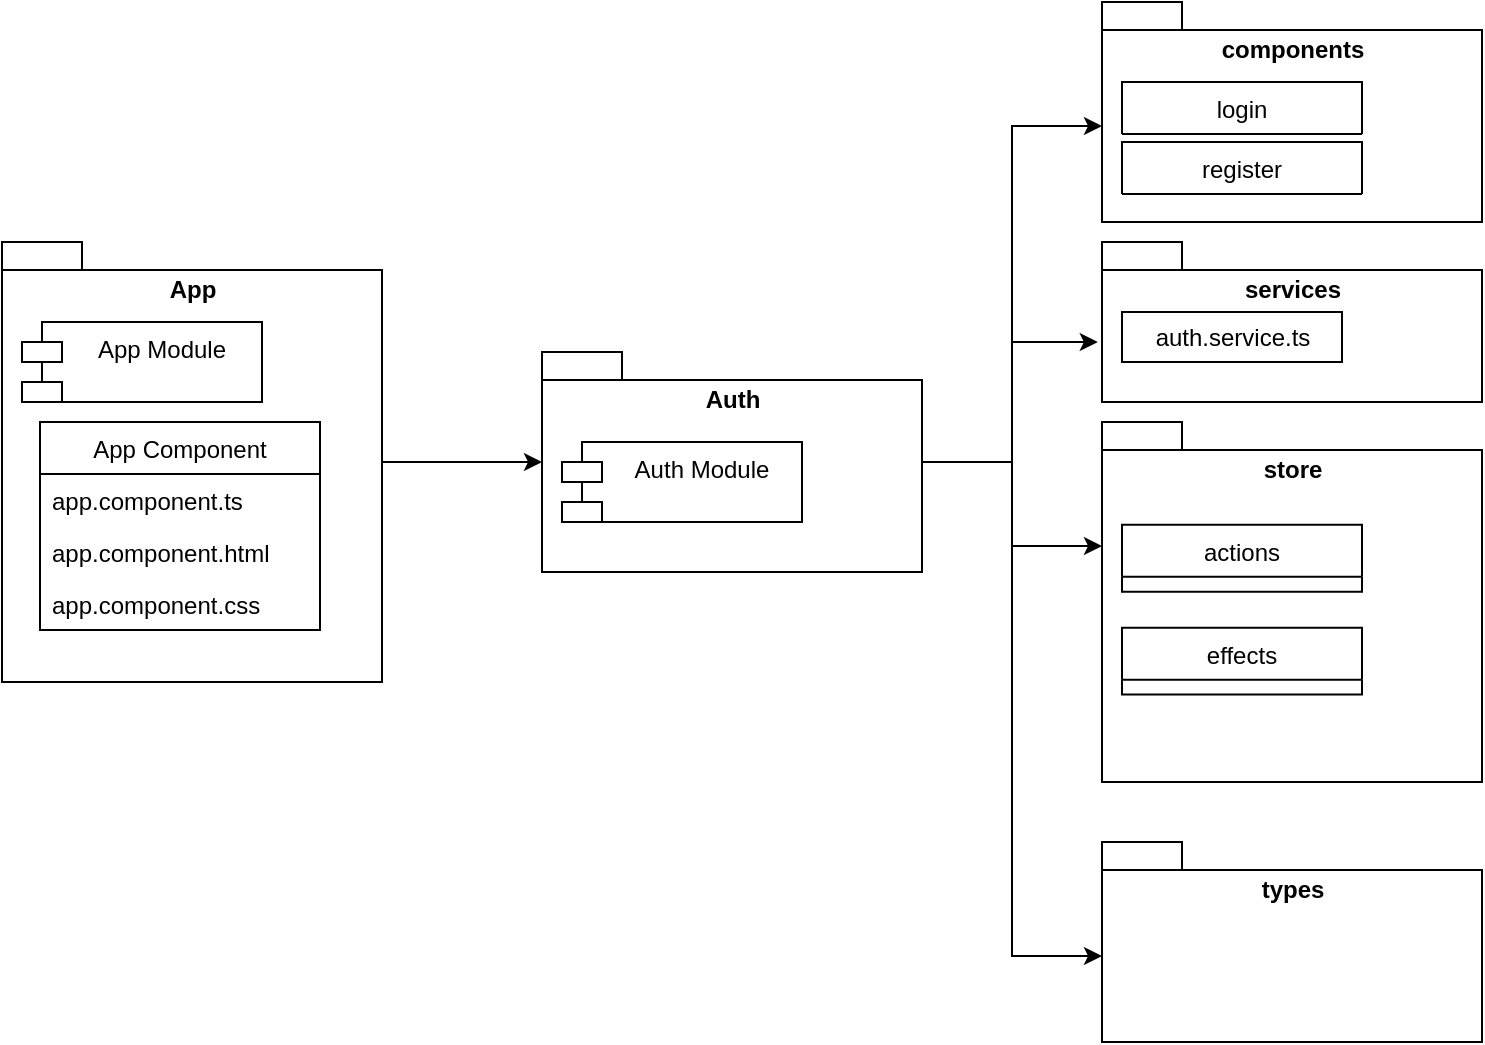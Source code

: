 <mxfile version="16.2.7" type="github">
  <diagram id="8lTN9Mxgx33fushRo1Wb" name="Page-1">
    <mxGraphModel dx="279" dy="453" grid="1" gridSize="10" guides="1" tooltips="1" connect="1" arrows="1" fold="1" page="0" pageScale="1" pageWidth="850" pageHeight="1100" math="0" shadow="0">
      <root>
        <mxCell id="0" />
        <mxCell id="1" parent="0" />
        <mxCell id="S-MXDZTPy_uOxbdnpxYD-17" value="" style="group" vertex="1" connectable="0" parent="1">
          <mxGeometry x="60" y="250" width="190" height="220" as="geometry" />
        </mxCell>
        <mxCell id="S-MXDZTPy_uOxbdnpxYD-9" value="App" style="shape=folder;fontStyle=1;spacingTop=10;tabWidth=40;tabHeight=14;tabPosition=left;html=1;verticalAlign=top;" vertex="1" parent="S-MXDZTPy_uOxbdnpxYD-17">
          <mxGeometry width="190" height="220" as="geometry" />
        </mxCell>
        <mxCell id="S-MXDZTPy_uOxbdnpxYD-10" value="App Module" style="shape=module;align=left;spacingLeft=20;align=center;verticalAlign=top;" vertex="1" parent="S-MXDZTPy_uOxbdnpxYD-17">
          <mxGeometry x="10" y="40" width="120" height="40" as="geometry" />
        </mxCell>
        <mxCell id="S-MXDZTPy_uOxbdnpxYD-11" value="App Component" style="swimlane;fontStyle=0;childLayout=stackLayout;horizontal=1;startSize=26;fillColor=none;horizontalStack=0;resizeParent=1;resizeParentMax=0;resizeLast=0;collapsible=1;marginBottom=0;" vertex="1" parent="S-MXDZTPy_uOxbdnpxYD-17">
          <mxGeometry x="19" y="90" width="140" height="104" as="geometry">
            <mxRectangle x="79" y="340" width="120" height="26" as="alternateBounds" />
          </mxGeometry>
        </mxCell>
        <mxCell id="S-MXDZTPy_uOxbdnpxYD-12" value="app.component.ts" style="text;strokeColor=none;fillColor=none;align=left;verticalAlign=top;spacingLeft=4;spacingRight=4;overflow=hidden;rotatable=0;points=[[0,0.5],[1,0.5]];portConstraint=eastwest;" vertex="1" parent="S-MXDZTPy_uOxbdnpxYD-11">
          <mxGeometry y="26" width="140" height="26" as="geometry" />
        </mxCell>
        <mxCell id="S-MXDZTPy_uOxbdnpxYD-13" value="app.component.html" style="text;strokeColor=none;fillColor=none;align=left;verticalAlign=top;spacingLeft=4;spacingRight=4;overflow=hidden;rotatable=0;points=[[0,0.5],[1,0.5]];portConstraint=eastwest;" vertex="1" parent="S-MXDZTPy_uOxbdnpxYD-11">
          <mxGeometry y="52" width="140" height="26" as="geometry" />
        </mxCell>
        <mxCell id="S-MXDZTPy_uOxbdnpxYD-14" value="app.component.css" style="text;strokeColor=none;fillColor=none;align=left;verticalAlign=top;spacingLeft=4;spacingRight=4;overflow=hidden;rotatable=0;points=[[0,0.5],[1,0.5]];portConstraint=eastwest;" vertex="1" parent="S-MXDZTPy_uOxbdnpxYD-11">
          <mxGeometry y="78" width="140" height="26" as="geometry" />
        </mxCell>
        <mxCell id="S-MXDZTPy_uOxbdnpxYD-29" style="edgeStyle=orthogonalEdgeStyle;rounded=0;orthogonalLoop=1;jettySize=auto;html=1;entryX=0;entryY=0;entryDx=0;entryDy=62;entryPerimeter=0;" edge="1" parent="1" source="S-MXDZTPy_uOxbdnpxYD-18" target="S-MXDZTPy_uOxbdnpxYD-21">
          <mxGeometry relative="1" as="geometry" />
        </mxCell>
        <mxCell id="S-MXDZTPy_uOxbdnpxYD-30" style="edgeStyle=orthogonalEdgeStyle;rounded=0;orthogonalLoop=1;jettySize=auto;html=1;entryX=-0.011;entryY=0.625;entryDx=0;entryDy=0;entryPerimeter=0;" edge="1" parent="1" source="S-MXDZTPy_uOxbdnpxYD-18" target="S-MXDZTPy_uOxbdnpxYD-23">
          <mxGeometry relative="1" as="geometry" />
        </mxCell>
        <mxCell id="S-MXDZTPy_uOxbdnpxYD-31" style="edgeStyle=orthogonalEdgeStyle;rounded=0;orthogonalLoop=1;jettySize=auto;html=1;entryX=0;entryY=0;entryDx=0;entryDy=62;entryPerimeter=0;" edge="1" parent="1" source="S-MXDZTPy_uOxbdnpxYD-18" target="S-MXDZTPy_uOxbdnpxYD-25">
          <mxGeometry relative="1" as="geometry" />
        </mxCell>
        <mxCell id="S-MXDZTPy_uOxbdnpxYD-32" style="edgeStyle=orthogonalEdgeStyle;rounded=0;orthogonalLoop=1;jettySize=auto;html=1;entryX=0;entryY=0;entryDx=0;entryDy=57;entryPerimeter=0;" edge="1" parent="1" source="S-MXDZTPy_uOxbdnpxYD-18" target="S-MXDZTPy_uOxbdnpxYD-27">
          <mxGeometry relative="1" as="geometry" />
        </mxCell>
        <mxCell id="S-MXDZTPy_uOxbdnpxYD-19" value="" style="edgeStyle=orthogonalEdgeStyle;rounded=0;orthogonalLoop=1;jettySize=auto;html=1;" edge="1" parent="1" source="S-MXDZTPy_uOxbdnpxYD-9" target="S-MXDZTPy_uOxbdnpxYD-18">
          <mxGeometry relative="1" as="geometry" />
        </mxCell>
        <mxCell id="S-MXDZTPy_uOxbdnpxYD-27" value="types" style="shape=folder;fontStyle=1;spacingTop=10;tabWidth=40;tabHeight=14;tabPosition=left;html=1;verticalAlign=top;" vertex="1" parent="1">
          <mxGeometry x="610" y="550" width="190" height="100" as="geometry" />
        </mxCell>
        <mxCell id="S-MXDZTPy_uOxbdnpxYD-42" value="" style="group" vertex="1" connectable="0" parent="1">
          <mxGeometry x="610" y="130" width="190" height="110" as="geometry" />
        </mxCell>
        <mxCell id="S-MXDZTPy_uOxbdnpxYD-21" value="components" style="shape=folder;fontStyle=1;spacingTop=10;tabWidth=40;tabHeight=14;tabPosition=left;html=1;verticalAlign=top;" vertex="1" parent="S-MXDZTPy_uOxbdnpxYD-42">
          <mxGeometry width="190" height="110" as="geometry" />
        </mxCell>
        <mxCell id="S-MXDZTPy_uOxbdnpxYD-33" value="login" style="swimlane;fontStyle=0;childLayout=stackLayout;horizontal=1;startSize=26;fillColor=none;horizontalStack=0;resizeParent=1;resizeParentMax=0;resizeLast=0;collapsible=1;marginBottom=0;" vertex="1" collapsed="1" parent="S-MXDZTPy_uOxbdnpxYD-42">
          <mxGeometry x="10" y="40" width="120" height="26" as="geometry">
            <mxRectangle x="620" y="170" width="140" height="104" as="alternateBounds" />
          </mxGeometry>
        </mxCell>
        <mxCell id="S-MXDZTPy_uOxbdnpxYD-34" value="login.component.ts" style="text;strokeColor=none;fillColor=none;align=left;verticalAlign=top;spacingLeft=4;spacingRight=4;overflow=hidden;rotatable=0;points=[[0,0.5],[1,0.5]];portConstraint=eastwest;" vertex="1" parent="S-MXDZTPy_uOxbdnpxYD-33">
          <mxGeometry y="26" width="140" height="26" as="geometry" />
        </mxCell>
        <mxCell id="S-MXDZTPy_uOxbdnpxYD-35" value="login.component.html" style="text;strokeColor=none;fillColor=none;align=left;verticalAlign=top;spacingLeft=4;spacingRight=4;overflow=hidden;rotatable=0;points=[[0,0.5],[1,0.5]];portConstraint=eastwest;" vertex="1" parent="S-MXDZTPy_uOxbdnpxYD-33">
          <mxGeometry y="52" width="140" height="26" as="geometry" />
        </mxCell>
        <mxCell id="S-MXDZTPy_uOxbdnpxYD-36" value="login.component.css" style="text;strokeColor=none;fillColor=none;align=left;verticalAlign=top;spacingLeft=4;spacingRight=4;overflow=hidden;rotatable=0;points=[[0,0.5],[1,0.5]];portConstraint=eastwest;" vertex="1" parent="S-MXDZTPy_uOxbdnpxYD-33">
          <mxGeometry y="78" width="140" height="26" as="geometry" />
        </mxCell>
        <mxCell id="S-MXDZTPy_uOxbdnpxYD-37" value="register" style="swimlane;fontStyle=0;childLayout=stackLayout;horizontal=1;startSize=26;fillColor=none;horizontalStack=0;resizeParent=1;resizeParentMax=0;resizeLast=0;collapsible=1;marginBottom=0;" vertex="1" collapsed="1" parent="S-MXDZTPy_uOxbdnpxYD-42">
          <mxGeometry x="10" y="70" width="120" height="26" as="geometry">
            <mxRectangle x="620" y="200" width="140" height="104" as="alternateBounds" />
          </mxGeometry>
        </mxCell>
        <mxCell id="S-MXDZTPy_uOxbdnpxYD-38" value="register.component.ts" style="text;strokeColor=none;fillColor=none;align=left;verticalAlign=top;spacingLeft=4;spacingRight=4;overflow=hidden;rotatable=0;points=[[0,0.5],[1,0.5]];portConstraint=eastwest;" vertex="1" parent="S-MXDZTPy_uOxbdnpxYD-37">
          <mxGeometry y="26" width="140" height="26" as="geometry" />
        </mxCell>
        <mxCell id="S-MXDZTPy_uOxbdnpxYD-39" value="register.component.html" style="text;strokeColor=none;fillColor=none;align=left;verticalAlign=top;spacingLeft=4;spacingRight=4;overflow=hidden;rotatable=0;points=[[0,0.5],[1,0.5]];portConstraint=eastwest;" vertex="1" parent="S-MXDZTPy_uOxbdnpxYD-37">
          <mxGeometry y="52" width="140" height="26" as="geometry" />
        </mxCell>
        <mxCell id="S-MXDZTPy_uOxbdnpxYD-40" value="register.component.css" style="text;strokeColor=none;fillColor=none;align=left;verticalAlign=top;spacingLeft=4;spacingRight=4;overflow=hidden;rotatable=0;points=[[0,0.5],[1,0.5]];portConstraint=eastwest;" vertex="1" parent="S-MXDZTPy_uOxbdnpxYD-37">
          <mxGeometry y="78" width="140" height="26" as="geometry" />
        </mxCell>
        <mxCell id="S-MXDZTPy_uOxbdnpxYD-43" value="" style="group" vertex="1" connectable="0" parent="1">
          <mxGeometry x="610" y="250" width="190" height="80" as="geometry" />
        </mxCell>
        <mxCell id="S-MXDZTPy_uOxbdnpxYD-23" value="services" style="shape=folder;fontStyle=1;spacingTop=10;tabWidth=40;tabHeight=14;tabPosition=left;html=1;verticalAlign=top;" vertex="1" parent="S-MXDZTPy_uOxbdnpxYD-43">
          <mxGeometry width="190" height="80" as="geometry" />
        </mxCell>
        <mxCell id="S-MXDZTPy_uOxbdnpxYD-41" value="auth.service.ts" style="html=1;" vertex="1" parent="S-MXDZTPy_uOxbdnpxYD-43">
          <mxGeometry x="10" y="35" width="110" height="25" as="geometry" />
        </mxCell>
        <mxCell id="S-MXDZTPy_uOxbdnpxYD-44" value="" style="group" vertex="1" connectable="0" parent="1">
          <mxGeometry x="330" y="305" width="190" height="110" as="geometry" />
        </mxCell>
        <mxCell id="S-MXDZTPy_uOxbdnpxYD-18" value="Auth" style="shape=folder;fontStyle=1;spacingTop=10;tabWidth=40;tabHeight=14;tabPosition=left;html=1;verticalAlign=top;" vertex="1" parent="S-MXDZTPy_uOxbdnpxYD-44">
          <mxGeometry width="190" height="110" as="geometry" />
        </mxCell>
        <mxCell id="S-MXDZTPy_uOxbdnpxYD-20" value="Auth Module" style="shape=module;align=left;spacingLeft=20;align=center;verticalAlign=top;" vertex="1" parent="S-MXDZTPy_uOxbdnpxYD-44">
          <mxGeometry x="10" y="45" width="120" height="40" as="geometry" />
        </mxCell>
        <mxCell id="S-MXDZTPy_uOxbdnpxYD-62" value="" style="group" vertex="1" connectable="0" parent="1">
          <mxGeometry x="610" y="340" width="190" height="180" as="geometry" />
        </mxCell>
        <mxCell id="S-MXDZTPy_uOxbdnpxYD-25" value="store" style="shape=folder;fontStyle=1;spacingTop=10;tabWidth=40;tabHeight=14;tabPosition=left;html=1;verticalAlign=top;" vertex="1" parent="S-MXDZTPy_uOxbdnpxYD-62">
          <mxGeometry width="190" height="180" as="geometry" />
        </mxCell>
        <mxCell id="S-MXDZTPy_uOxbdnpxYD-56" value="effects" style="swimlane;fontStyle=0;childLayout=stackLayout;horizontal=1;startSize=26;horizontalStack=0;resizeParent=1;resizeParentMax=0;resizeLast=0;collapsible=1;marginBottom=0;labelBackgroundColor=none;" vertex="1" collapsed="1" parent="S-MXDZTPy_uOxbdnpxYD-62">
          <mxGeometry x="10" y="102.857" width="120" height="33.429" as="geometry">
            <mxRectangle x="620" y="470" width="140" height="78" as="alternateBounds" />
          </mxGeometry>
        </mxCell>
        <mxCell id="S-MXDZTPy_uOxbdnpxYD-57" value="login.effects.ts" style="text;strokeColor=#666666;fillColor=#f5f5f5;align=left;verticalAlign=top;spacingLeft=4;spacingRight=4;overflow=hidden;rotatable=0;points=[[0,0.5],[1,0.5]];portConstraint=eastwest;labelBackgroundColor=default;fontColor=#333333;" vertex="1" parent="S-MXDZTPy_uOxbdnpxYD-56">
          <mxGeometry y="33.429" width="140" height="33.429" as="geometry" />
        </mxCell>
        <mxCell id="S-MXDZTPy_uOxbdnpxYD-58" value="register.effects.ts" style="text;align=left;verticalAlign=top;spacingLeft=4;spacingRight=4;overflow=hidden;rotatable=0;points=[[0,0.5],[1,0.5]];portConstraint=eastwest;labelBackgroundColor=default;fillColor=#f5f5f5;fontColor=#333333;strokeColor=#666666;" vertex="1" parent="S-MXDZTPy_uOxbdnpxYD-56">
          <mxGeometry y="66.857" width="140" height="33.429" as="geometry" />
        </mxCell>
        <mxCell id="S-MXDZTPy_uOxbdnpxYD-59" value="actions" style="swimlane;fontStyle=0;childLayout=stackLayout;horizontal=1;startSize=26;horizontalStack=0;resizeParent=1;resizeParentMax=0;resizeLast=0;collapsible=1;marginBottom=0;labelBackgroundColor=none;" vertex="1" collapsed="1" parent="S-MXDZTPy_uOxbdnpxYD-62">
          <mxGeometry x="10" y="51.429" width="120" height="33.429" as="geometry">
            <mxRectangle x="620" y="430" width="140" height="78" as="alternateBounds" />
          </mxGeometry>
        </mxCell>
        <mxCell id="S-MXDZTPy_uOxbdnpxYD-60" value="login.action.ts" style="text;strokeColor=#666666;fillColor=#f5f5f5;align=left;verticalAlign=top;spacingLeft=4;spacingRight=4;overflow=hidden;rotatable=0;points=[[0,0.5],[1,0.5]];portConstraint=eastwest;labelBackgroundColor=default;fontColor=#333333;" vertex="1" parent="S-MXDZTPy_uOxbdnpxYD-59">
          <mxGeometry y="33.429" width="140" height="33.429" as="geometry" />
        </mxCell>
        <mxCell id="S-MXDZTPy_uOxbdnpxYD-61" value="register.action.ts" style="text;align=left;verticalAlign=top;spacingLeft=4;spacingRight=4;overflow=hidden;rotatable=0;points=[[0,0.5],[1,0.5]];portConstraint=eastwest;labelBackgroundColor=default;fillColor=#f5f5f5;fontColor=#333333;strokeColor=#666666;" vertex="1" parent="S-MXDZTPy_uOxbdnpxYD-59">
          <mxGeometry y="66.857" width="140" height="33.429" as="geometry" />
        </mxCell>
      </root>
    </mxGraphModel>
  </diagram>
</mxfile>
